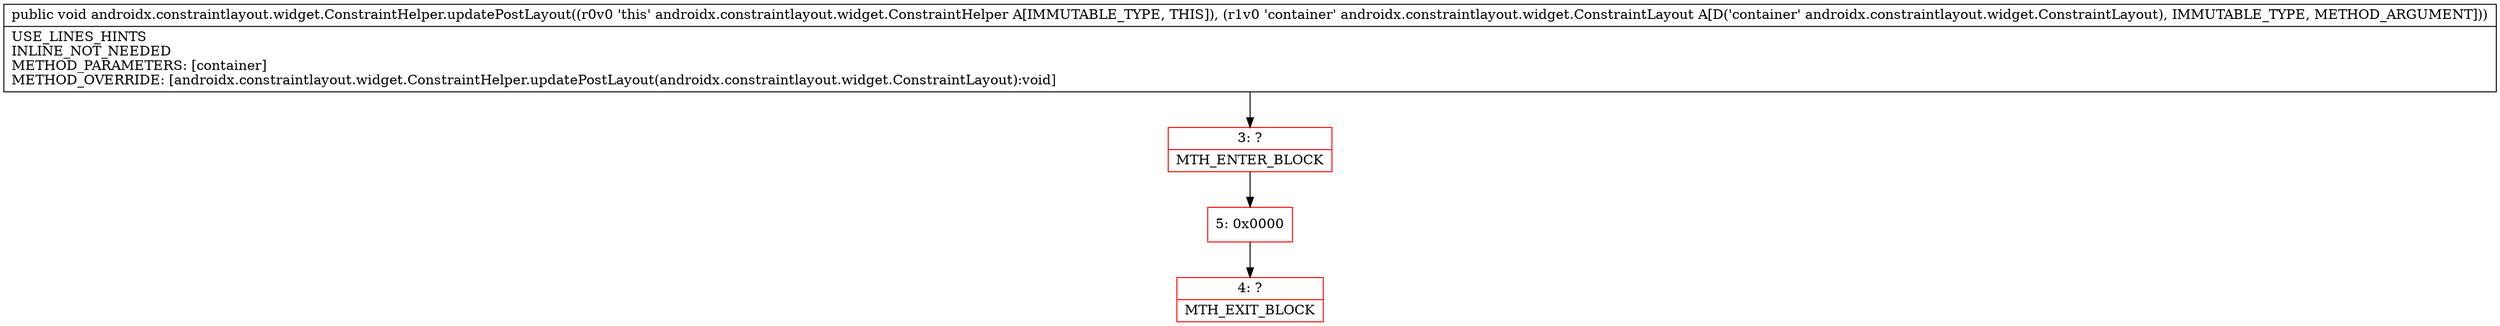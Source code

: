 digraph "CFG forandroidx.constraintlayout.widget.ConstraintHelper.updatePostLayout(Landroidx\/constraintlayout\/widget\/ConstraintLayout;)V" {
subgraph cluster_Region_1317210414 {
label = "R(0)";
node [shape=record,color=blue];
}
Node_3 [shape=record,color=red,label="{3\:\ ?|MTH_ENTER_BLOCK\l}"];
Node_5 [shape=record,color=red,label="{5\:\ 0x0000}"];
Node_4 [shape=record,color=red,label="{4\:\ ?|MTH_EXIT_BLOCK\l}"];
MethodNode[shape=record,label="{public void androidx.constraintlayout.widget.ConstraintHelper.updatePostLayout((r0v0 'this' androidx.constraintlayout.widget.ConstraintHelper A[IMMUTABLE_TYPE, THIS]), (r1v0 'container' androidx.constraintlayout.widget.ConstraintLayout A[D('container' androidx.constraintlayout.widget.ConstraintLayout), IMMUTABLE_TYPE, METHOD_ARGUMENT]))  | USE_LINES_HINTS\lINLINE_NOT_NEEDED\lMETHOD_PARAMETERS: [container]\lMETHOD_OVERRIDE: [androidx.constraintlayout.widget.ConstraintHelper.updatePostLayout(androidx.constraintlayout.widget.ConstraintLayout):void]\l}"];
MethodNode -> Node_3;Node_3 -> Node_5;
Node_5 -> Node_4;
}

